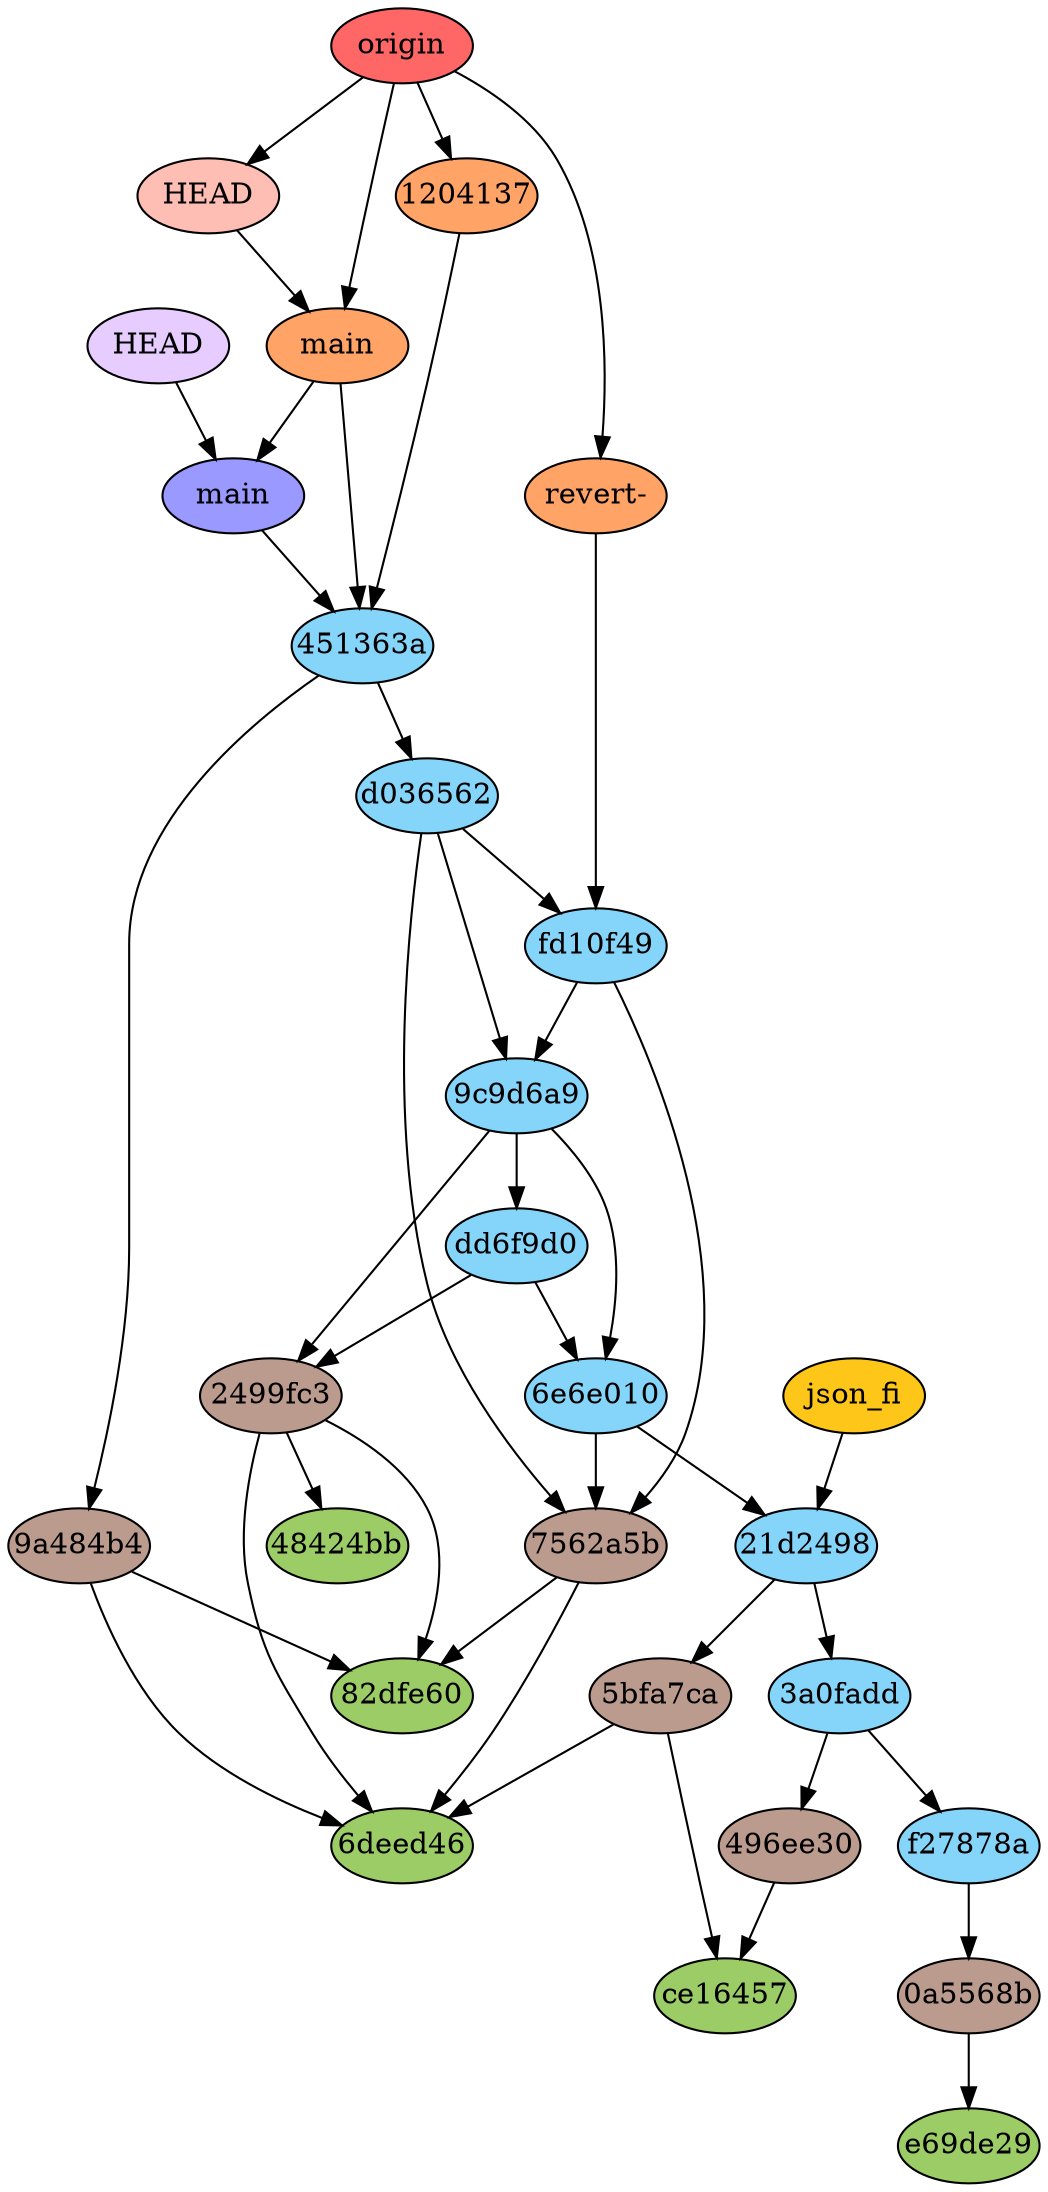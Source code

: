 digraph auto {
	graph [bgcolor=transparent]
	node [fixedsize=true style=filled width=0.95]
	"48424bbe51f2708f5fc13ceda5ba80eb38c35494" [label="48424bb" fillcolor="#9ccc66"]
	"6deed4653f329c633fbba58ac8cfa1338f02af1a" [label="6deed46" fillcolor="#9ccc66"]
	"82dfe6017cc6bc4f40ecb16a08f41e193b19f709" [label="82dfe60" fillcolor="#9ccc66"]
	ce164570c599f0adc4edd1c9283cc933d4261aeb [label=ce16457 fillcolor="#9ccc66"]
	e69de29bb2d1d6434b8b29ae775ad8c2e48c5391 [label=e69de29 fillcolor="#9ccc66"]
	"0a5568b3eb72786b7d025f317905c26d9b2a59ce" [label="0a5568b" fillcolor="#bc9b8f"]
	"0a5568b3eb72786b7d025f317905c26d9b2a59ce" -> e69de29bb2d1d6434b8b29ae775ad8c2e48c5391
	"2499fc38d7e9ebc736157f9aede46a90f9e7070e" [label="2499fc3" fillcolor="#bc9b8f"]
	"2499fc38d7e9ebc736157f9aede46a90f9e7070e" -> "82dfe6017cc6bc4f40ecb16a08f41e193b19f709"
	"2499fc38d7e9ebc736157f9aede46a90f9e7070e" -> "6deed4653f329c633fbba58ac8cfa1338f02af1a"
	"2499fc38d7e9ebc736157f9aede46a90f9e7070e" -> "48424bbe51f2708f5fc13ceda5ba80eb38c35494"
	"496ee308e3718de7762525c612985a8ab48f855a" [label="496ee30" fillcolor="#bc9b8f"]
	"496ee308e3718de7762525c612985a8ab48f855a" -> ce164570c599f0adc4edd1c9283cc933d4261aeb
	"5bfa7ca261ced755c03c9ec953436234f5347a4b" [label="5bfa7ca" fillcolor="#bc9b8f"]
	"5bfa7ca261ced755c03c9ec953436234f5347a4b" -> ce164570c599f0adc4edd1c9283cc933d4261aeb
	"5bfa7ca261ced755c03c9ec953436234f5347a4b" -> "6deed4653f329c633fbba58ac8cfa1338f02af1a"
	"7562a5bd6b7e671f7787e1e6b3c5db05fe54fa83" [label="7562a5b" fillcolor="#bc9b8f"]
	"7562a5bd6b7e671f7787e1e6b3c5db05fe54fa83" -> "82dfe6017cc6bc4f40ecb16a08f41e193b19f709"
	"7562a5bd6b7e671f7787e1e6b3c5db05fe54fa83" -> "6deed4653f329c633fbba58ac8cfa1338f02af1a"
	"9a484b474e7bb3ad69c1a8edd28b76bd5f734dd6" [label="9a484b4" fillcolor="#bc9b8f"]
	"9a484b474e7bb3ad69c1a8edd28b76bd5f734dd6" -> "6deed4653f329c633fbba58ac8cfa1338f02af1a"
	"9a484b474e7bb3ad69c1a8edd28b76bd5f734dd6" -> "82dfe6017cc6bc4f40ecb16a08f41e193b19f709"
	"21d2498fa4dd9c1d77f2300176bac7c8c934f0c1" [label="21d2498" fillcolor="#85d5fa"]
	"21d2498fa4dd9c1d77f2300176bac7c8c934f0c1" -> "5bfa7ca261ced755c03c9ec953436234f5347a4b"
	"21d2498fa4dd9c1d77f2300176bac7c8c934f0c1" -> "3a0fadd6600dab0da9c8d03796df26b734f35378"
	"3a0fadd6600dab0da9c8d03796df26b734f35378" [label="3a0fadd" fillcolor="#85d5fa"]
	"3a0fadd6600dab0da9c8d03796df26b734f35378" -> "496ee308e3718de7762525c612985a8ab48f855a"
	"3a0fadd6600dab0da9c8d03796df26b734f35378" -> f27878a6f49023c843f45c5e4e8f456a1e914512
	"451363a583d6e3b3081c1179dc2aca8ac28449a8" [label="451363a" fillcolor="#85d5fa"]
	"451363a583d6e3b3081c1179dc2aca8ac28449a8" -> "9a484b474e7bb3ad69c1a8edd28b76bd5f734dd6"
	"451363a583d6e3b3081c1179dc2aca8ac28449a8" -> d0365624427a2647f8d017deab79d95545932325
	"6e6e010bba43d296007bbe451e3d34199d77450c" [label="6e6e010" fillcolor="#85d5fa"]
	"6e6e010bba43d296007bbe451e3d34199d77450c" -> "7562a5bd6b7e671f7787e1e6b3c5db05fe54fa83"
	"6e6e010bba43d296007bbe451e3d34199d77450c" -> "21d2498fa4dd9c1d77f2300176bac7c8c934f0c1"
	"9c9d6a96a44ab0bdd26a3fbebbf3b4e9e91b87eb" [label="9c9d6a9" fillcolor="#85d5fa"]
	"9c9d6a96a44ab0bdd26a3fbebbf3b4e9e91b87eb" -> "2499fc38d7e9ebc736157f9aede46a90f9e7070e"
	"9c9d6a96a44ab0bdd26a3fbebbf3b4e9e91b87eb" -> "6e6e010bba43d296007bbe451e3d34199d77450c"
	"9c9d6a96a44ab0bdd26a3fbebbf3b4e9e91b87eb" -> dd6f9d0c6aafc2102695d3dc1ead94ac96fefc34
	d0365624427a2647f8d017deab79d95545932325 [label=d036562 fillcolor="#85d5fa"]
	d0365624427a2647f8d017deab79d95545932325 -> "7562a5bd6b7e671f7787e1e6b3c5db05fe54fa83"
	d0365624427a2647f8d017deab79d95545932325 -> "9c9d6a96a44ab0bdd26a3fbebbf3b4e9e91b87eb"
	d0365624427a2647f8d017deab79d95545932325 -> fd10f49562ea6c83f0d5a9c8de87b98ec690ceaa
	dd6f9d0c6aafc2102695d3dc1ead94ac96fefc34 [label=dd6f9d0 fillcolor="#85d5fa"]
	dd6f9d0c6aafc2102695d3dc1ead94ac96fefc34 -> "2499fc38d7e9ebc736157f9aede46a90f9e7070e"
	dd6f9d0c6aafc2102695d3dc1ead94ac96fefc34 -> "6e6e010bba43d296007bbe451e3d34199d77450c"
	f27878a6f49023c843f45c5e4e8f456a1e914512 [label=f27878a fillcolor="#85d5fa"]
	f27878a6f49023c843f45c5e4e8f456a1e914512 -> "0a5568b3eb72786b7d025f317905c26d9b2a59ce"
	fd10f49562ea6c83f0d5a9c8de87b98ec690ceaa [label=fd10f49 fillcolor="#85d5fa"]
	fd10f49562ea6c83f0d5a9c8de87b98ec690ceaa -> "7562a5bd6b7e671f7787e1e6b3c5db05fe54fa83"
	fd10f49562ea6c83f0d5a9c8de87b98ec690ceaa -> "9c9d6a96a44ab0bdd26a3fbebbf3b4e9e91b87eb"
	main [label=main fillcolor="#9999ff"]
	main -> "451363a583d6e3b3081c1179dc2aca8ac28449a8"
	HEAD [label=HEAD fillcolor="#e6ccff"]
	HEAD -> main
	"origin/12041370" [label=1204137 fillcolor="#ffa366"]
	"origin/12041370" -> "451363a583d6e3b3081c1179dc2aca8ac28449a8"
	"origin/main" [label=main fillcolor="#ffa366"]
	"origin/main" -> "451363a583d6e3b3081c1179dc2aca8ac28449a8"
	"origin/revert-1-Abhay" [label="revert-" fillcolor="#ffa366"]
	"origin/revert-1-Abhay" -> fd10f49562ea6c83f0d5a9c8de87b98ec690ceaa
	"origin/HEAD" [label=HEAD fillcolor="#ffbeb3"]
	"origin/HEAD" -> "origin/main"
	origin [label=origin fillcolor="#ff6666"]
	origin -> "origin/12041370"
	origin -> "origin/main"
	origin -> "origin/revert-1-Abhay"
	origin -> "origin/HEAD"
	json_file [label=json_fi fillcolor="#ffc61a"]
	json_file -> "21d2498fa4dd9c1d77f2300176bac7c8c934f0c1"
	"origin/main" -> main
}
